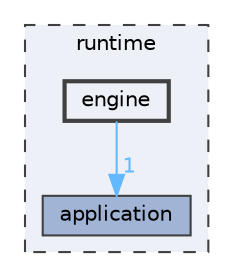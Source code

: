digraph "runtime/engine"
{
 // LATEX_PDF_SIZE
  bgcolor="transparent";
  edge [fontname=Helvetica,fontsize=10,labelfontname=Helvetica,labelfontsize=10];
  node [fontname=Helvetica,fontsize=10,shape=box,height=0.2,width=0.4];
  compound=true
  subgraph clusterdir_cb031e414f281a658b23dddb30bb9d2c {
    graph [ bgcolor="#edf0f7", pencolor="grey25", label="runtime", fontname=Helvetica,fontsize=10 style="filled,dashed", URL="dir_cb031e414f281a658b23dddb30bb9d2c.html",tooltip=""]
  dir_8635b000941845142f9bd18eb6762afe [label="application", fillcolor="#a2b4d6", color="grey25", style="filled", URL="dir_8635b000941845142f9bd18eb6762afe.html",tooltip=""];
  dir_c6c2f3a36bf80486a8170642d0c92f99 [label="engine", fillcolor="#edf0f7", color="grey25", style="filled,bold", URL="dir_c6c2f3a36bf80486a8170642d0c92f99.html",tooltip=""];
  }
  dir_c6c2f3a36bf80486a8170642d0c92f99->dir_8635b000941845142f9bd18eb6762afe [headlabel="1", labeldistance=1.5 headhref="dir_000039_000001.html" href="dir_000039_000001.html" color="steelblue1" fontcolor="steelblue1"];
}
